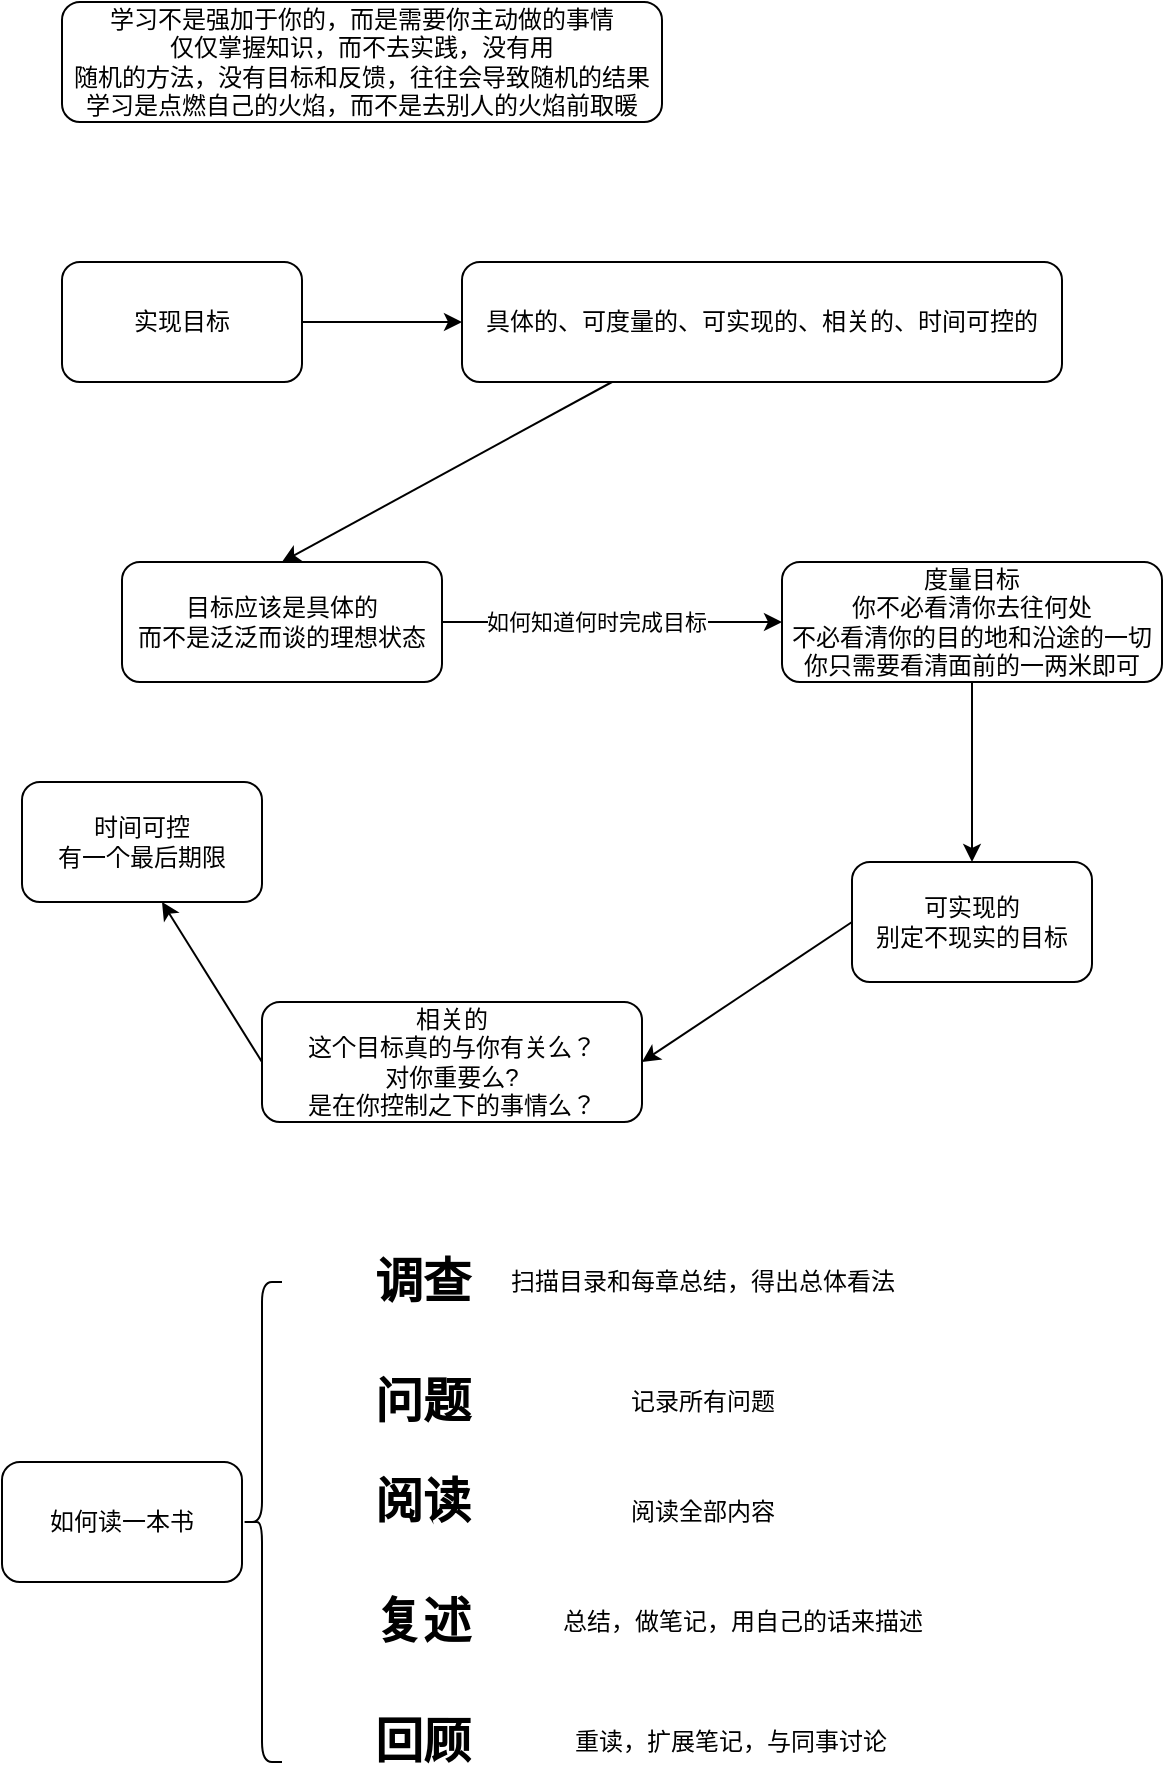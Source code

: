 <mxfile>
    <diagram id="044bfG3p8T14GVUdDKBc" name="Page-1">
        <mxGraphModel dx="507" dy="727" grid="1" gridSize="10" guides="1" tooltips="1" connect="1" arrows="1" fold="1" page="1" pageScale="1" pageWidth="827" pageHeight="1169" math="0" shadow="0">
            <root>
                <mxCell id="0"/>
                <mxCell id="1" parent="0"/>
                <mxCell id="2" value="学习不是强加于你的，而是需要你主动做的事情&lt;br&gt;仅仅掌握知识，而不去实践，没有用&lt;br&gt;随机的方法，没有目标和反馈，往往会导致随机的结果&lt;br&gt;学习是点燃自己的火焰，而不是去别人的火焰前取暖" style="rounded=1;whiteSpace=wrap;html=1;" vertex="1" parent="1">
                    <mxGeometry x="80" y="130" width="300" height="60" as="geometry"/>
                </mxCell>
                <mxCell id="5" value="" style="edgeStyle=none;html=1;" edge="1" parent="1" source="3" target="4">
                    <mxGeometry relative="1" as="geometry"/>
                </mxCell>
                <mxCell id="3" value="实现目标" style="rounded=1;whiteSpace=wrap;html=1;" vertex="1" parent="1">
                    <mxGeometry x="80" y="260" width="120" height="60" as="geometry"/>
                </mxCell>
                <mxCell id="6" style="edgeStyle=none;html=1;exitX=0.25;exitY=1;exitDx=0;exitDy=0;entryX=0.5;entryY=0;entryDx=0;entryDy=0;" edge="1" parent="1" source="4" target="7">
                    <mxGeometry relative="1" as="geometry">
                        <mxPoint x="170" y="410" as="targetPoint"/>
                    </mxGeometry>
                </mxCell>
                <mxCell id="4" value="具体的、可度量的、可实现的、相关的、时间可控的" style="rounded=1;whiteSpace=wrap;html=1;" vertex="1" parent="1">
                    <mxGeometry x="280" y="260" width="300" height="60" as="geometry"/>
                </mxCell>
                <mxCell id="8" style="edgeStyle=none;html=1;exitX=1;exitY=0.5;exitDx=0;exitDy=0;entryX=0;entryY=0.5;entryDx=0;entryDy=0;" edge="1" parent="1" source="7" target="10">
                    <mxGeometry relative="1" as="geometry">
                        <mxPoint x="420" y="440" as="targetPoint"/>
                    </mxGeometry>
                </mxCell>
                <mxCell id="9" value="如何知道何时完成目标" style="edgeLabel;html=1;align=center;verticalAlign=middle;resizable=0;points=[];" vertex="1" connectable="0" parent="8">
                    <mxGeometry x="-0.293" y="-2" relative="1" as="geometry">
                        <mxPoint x="17" y="-2" as="offset"/>
                    </mxGeometry>
                </mxCell>
                <mxCell id="7" value="目标应该是具体的&lt;br&gt;而不是泛泛而谈的理想状态" style="rounded=1;whiteSpace=wrap;html=1;" vertex="1" parent="1">
                    <mxGeometry x="110" y="410" width="160" height="60" as="geometry"/>
                </mxCell>
                <mxCell id="13" style="edgeStyle=none;html=1;exitX=0.5;exitY=1;exitDx=0;exitDy=0;" edge="1" parent="1" source="10">
                    <mxGeometry relative="1" as="geometry">
                        <mxPoint x="535" y="560" as="targetPoint"/>
                    </mxGeometry>
                </mxCell>
                <mxCell id="10" value="度量目标&lt;br&gt;你不必看清你去往何处&lt;br&gt;不必看清你的目的地和沿途的一切&lt;br&gt;你只需要看清面前的一两米即可" style="rounded=1;whiteSpace=wrap;html=1;" vertex="1" parent="1">
                    <mxGeometry x="440" y="410" width="190" height="60" as="geometry"/>
                </mxCell>
                <mxCell id="15" style="edgeStyle=none;html=1;exitX=0;exitY=0.5;exitDx=0;exitDy=0;entryX=1;entryY=0.5;entryDx=0;entryDy=0;" edge="1" parent="1" source="14" target="16">
                    <mxGeometry relative="1" as="geometry">
                        <mxPoint x="370" y="590" as="targetPoint"/>
                    </mxGeometry>
                </mxCell>
                <mxCell id="14" value="可实现的&lt;br&gt;别定不现实的目标" style="rounded=1;whiteSpace=wrap;html=1;" vertex="1" parent="1">
                    <mxGeometry x="475" y="560" width="120" height="60" as="geometry"/>
                </mxCell>
                <mxCell id="17" style="edgeStyle=none;html=1;exitX=0;exitY=0.5;exitDx=0;exitDy=0;" edge="1" parent="1" source="16">
                    <mxGeometry relative="1" as="geometry">
                        <mxPoint x="130" y="580" as="targetPoint"/>
                    </mxGeometry>
                </mxCell>
                <mxCell id="16" value="相关的&lt;br&gt;这个目标真的与你有关么？&lt;br&gt;对你重要么?&lt;br&gt;是在你控制之下的事情么？" style="rounded=1;whiteSpace=wrap;html=1;" vertex="1" parent="1">
                    <mxGeometry x="180" y="630" width="190" height="60" as="geometry"/>
                </mxCell>
                <mxCell id="19" value="时间可控&lt;br&gt;有一个最后期限" style="rounded=1;whiteSpace=wrap;html=1;" vertex="1" parent="1">
                    <mxGeometry x="60" y="520" width="120" height="60" as="geometry"/>
                </mxCell>
                <mxCell id="20" value="如何读一本书" style="rounded=1;whiteSpace=wrap;html=1;" vertex="1" parent="1">
                    <mxGeometry x="50" y="860" width="120" height="60" as="geometry"/>
                </mxCell>
                <mxCell id="21" value="" style="shape=curlyBracket;whiteSpace=wrap;html=1;rounded=1;labelPosition=left;verticalLabelPosition=middle;align=right;verticalAlign=middle;" vertex="1" parent="1">
                    <mxGeometry x="170" y="770" width="20" height="240" as="geometry"/>
                </mxCell>
                <mxCell id="22" value="调查" style="text;strokeColor=none;fillColor=none;html=1;fontSize=24;fontStyle=1;verticalAlign=middle;align=center;" vertex="1" parent="1">
                    <mxGeometry x="210" y="750" width="100" height="40" as="geometry"/>
                </mxCell>
                <mxCell id="23" value="阅读" style="text;strokeColor=none;fillColor=none;html=1;fontSize=24;fontStyle=1;verticalAlign=middle;align=center;" vertex="1" parent="1">
                    <mxGeometry x="210" y="860" width="100" height="40" as="geometry"/>
                </mxCell>
                <mxCell id="24" value="问题" style="text;strokeColor=none;fillColor=none;html=1;fontSize=24;fontStyle=1;verticalAlign=middle;align=center;" vertex="1" parent="1">
                    <mxGeometry x="210" y="810" width="100" height="40" as="geometry"/>
                </mxCell>
                <mxCell id="25" value="复述" style="text;strokeColor=none;fillColor=none;html=1;fontSize=24;fontStyle=1;verticalAlign=middle;align=center;" vertex="1" parent="1">
                    <mxGeometry x="210" y="920" width="100" height="40" as="geometry"/>
                </mxCell>
                <mxCell id="26" value="回顾" style="text;strokeColor=none;fillColor=none;html=1;fontSize=24;fontStyle=1;verticalAlign=middle;align=center;" vertex="1" parent="1">
                    <mxGeometry x="210" y="980" width="100" height="40" as="geometry"/>
                </mxCell>
                <mxCell id="27" value="扫描目录和每章总结，得出总体看法" style="text;html=1;align=center;verticalAlign=middle;resizable=0;points=[];autosize=1;strokeColor=none;fillColor=none;" vertex="1" parent="1">
                    <mxGeometry x="290" y="755" width="220" height="30" as="geometry"/>
                </mxCell>
                <mxCell id="28" value="阅读全部内容" style="text;html=1;align=center;verticalAlign=middle;resizable=0;points=[];autosize=1;strokeColor=none;fillColor=none;" vertex="1" parent="1">
                    <mxGeometry x="350" y="870" width="100" height="30" as="geometry"/>
                </mxCell>
                <mxCell id="29" value="记录所有问题" style="text;html=1;align=center;verticalAlign=middle;resizable=0;points=[];autosize=1;strokeColor=none;fillColor=none;" vertex="1" parent="1">
                    <mxGeometry x="350" y="815" width="100" height="30" as="geometry"/>
                </mxCell>
                <mxCell id="30" value="总结，做笔记，用自己的话来描述" style="text;html=1;align=center;verticalAlign=middle;resizable=0;points=[];autosize=1;strokeColor=none;fillColor=none;" vertex="1" parent="1">
                    <mxGeometry x="320" y="925" width="200" height="30" as="geometry"/>
                </mxCell>
                <mxCell id="31" value="重读，扩展笔记，与同事讨论" style="text;html=1;align=center;verticalAlign=middle;resizable=0;points=[];autosize=1;strokeColor=none;fillColor=none;" vertex="1" parent="1">
                    <mxGeometry x="324" y="985" width="180" height="30" as="geometry"/>
                </mxCell>
            </root>
        </mxGraphModel>
    </diagram>
</mxfile>
